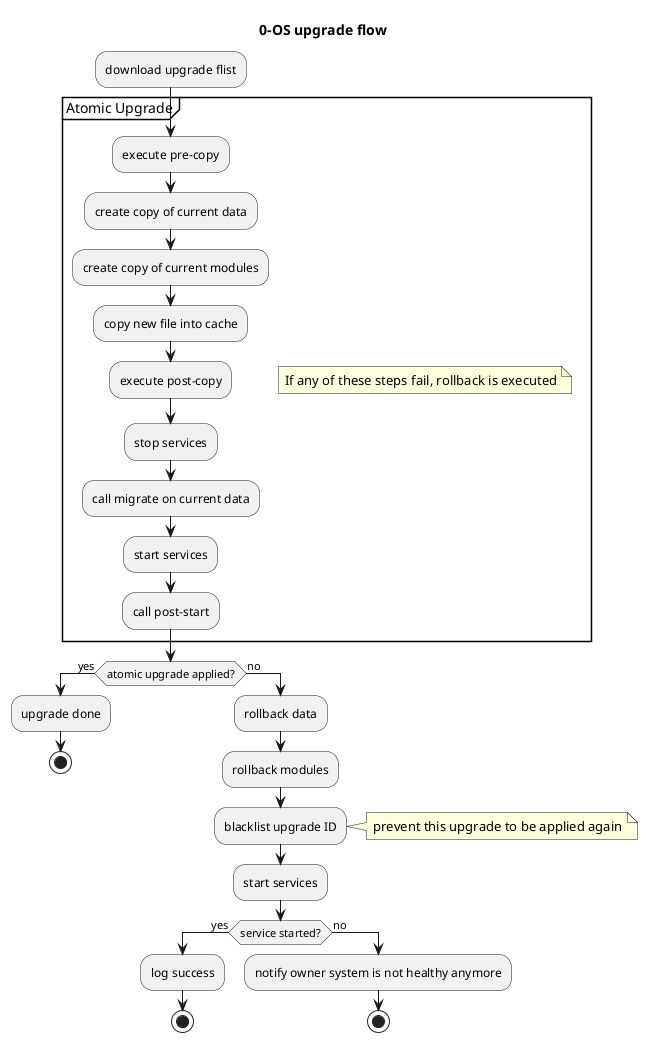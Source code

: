 @startuml

title 0-OS upgrade flow

:download upgrade flist;
partition "Atomic Upgrade" {
    floating note right: If any of these steps fail, rollback is executed
    :execute pre-copy;
    :create copy of current data;
    :create copy of current modules;
    :copy new file into cache;
    :execute post-copy;
    :stop services;
    :call migrate on current data;
    :start services;
    :call post-start;
}
if (atomic upgrade applied?) then (yes)
  :upgrade done;
  stop
else (no)
  :rollback data;
  :rollback modules;
  :blacklist upgrade ID;
  note right: prevent this upgrade to be applied again
  :start services;
  if (service started?) then (yes)
   :log success;
    stop
  else (no)
    :notify owner system is not healthy anymore;
    stop
  endif
endif

@enduml
